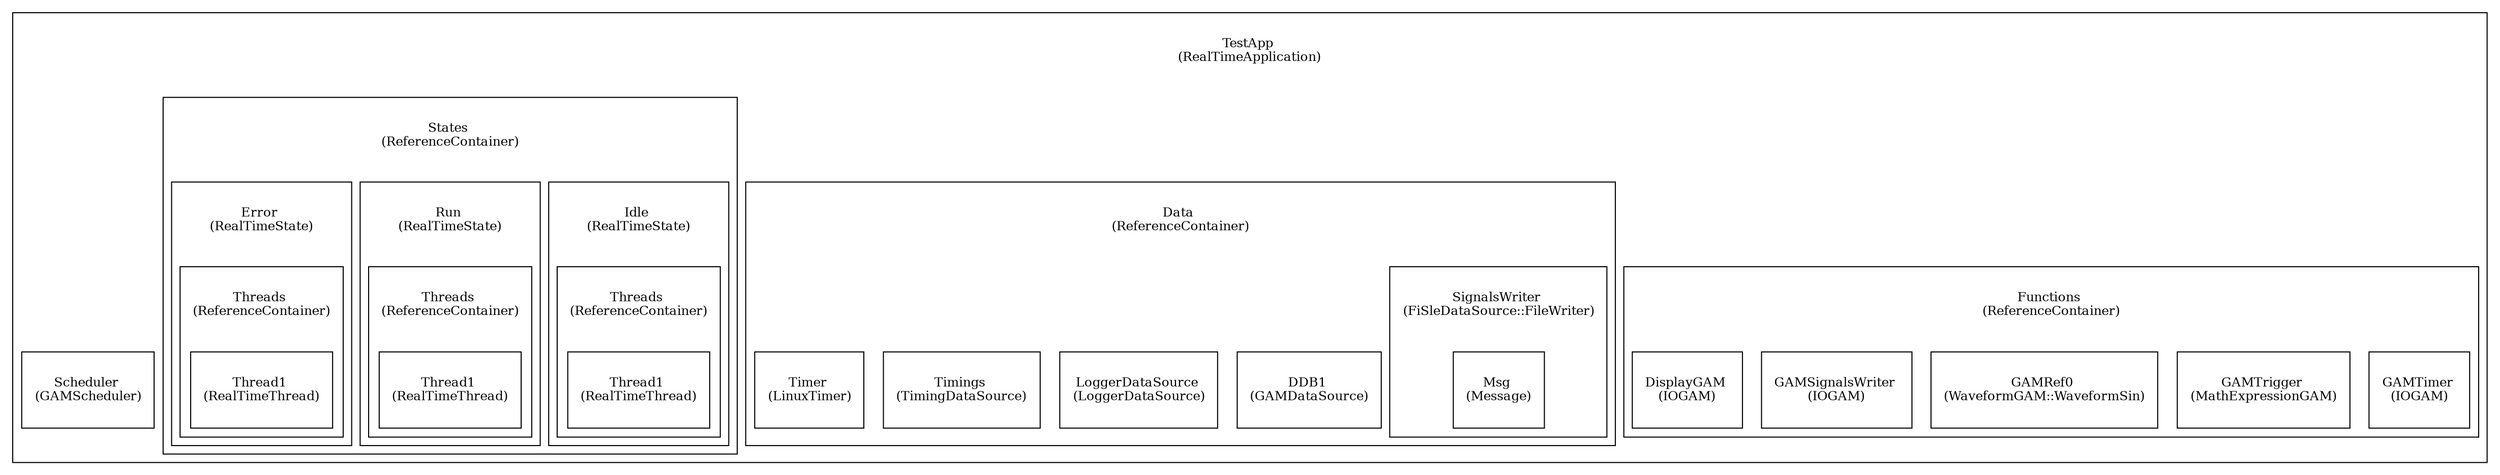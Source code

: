 digraph G {
bgcolor=white
subgraph cluster_TestApp {
label=<<TABLE border="0" cellborder="0"><TR><TD width="60" height="60"><font point-size="12">TestApp <BR/>(RealTimeApplication)</font></TD></TR></TABLE>>
subgraph cluster_TestAppFunctions {
label=<<TABLE border="0" cellborder="0"><TR><TD width="60" height="60"><font point-size="12">Functions <BR/>(ReferenceContainer)</font></TD></TR></TABLE>>
TestAppFunctionsGAMTimer [shape=record, style=filled, fillcolor=white, color=black,label=<<TABLE border="0" cellborder="0"><TR><TD width="60" height="60"><font point-size="12">GAMTimer <BR/>(IOGAM)</font></TD></TR></TABLE>>]
TestAppFunctionsGAMTrigger [shape=record, style=filled, fillcolor=white, color=black,label=<<TABLE border="0" cellborder="0"><TR><TD width="60" height="60"><font point-size="12">GAMTrigger <BR/>(MathExpressionGAM)</font></TD></TR></TABLE>>]
TestAppFunctionsGAMRef0 [shape=record, style=filled, fillcolor=white, color=black,label=<<TABLE border="0" cellborder="0"><TR><TD width="60" height="60"><font point-size="12">GAMRef0 <BR/>(WaveformGAM::WaveformSin)</font></TD></TR></TABLE>>]
TestAppFunctionsGAMSignalsWriter [shape=record, style=filled, fillcolor=white, color=black,label=<<TABLE border="0" cellborder="0"><TR><TD width="60" height="60"><font point-size="12">GAMSignalsWriter <BR/>(IOGAM)</font></TD></TR></TABLE>>]
TestAppFunctionsDisplayGAM [shape=record, style=filled, fillcolor=white, color=black,label=<<TABLE border="0" cellborder="0"><TR><TD width="60" height="60"><font point-size="12">DisplayGAM <BR/>(IOGAM)</font></TD></TR></TABLE>>]
}
subgraph cluster_TestAppData {
label=<<TABLE border="0" cellborder="0"><TR><TD width="60" height="60"><font point-size="12">Data <BR/>(ReferenceContainer)</font></TD></TR></TABLE>>
TestAppDataDDB1 [shape=record, style=filled, fillcolor=white, color=black,label=<<TABLE border="0" cellborder="0"><TR><TD width="60" height="60"><font point-size="12">DDB1 <BR/>(GAMDataSource)</font></TD></TR></TABLE>>]
TestAppDataLoggerDataSource [shape=record, style=filled, fillcolor=white, color=black,label=<<TABLE border="0" cellborder="0"><TR><TD width="60" height="60"><font point-size="12">LoggerDataSource <BR/>(LoggerDataSource)</font></TD></TR></TABLE>>]
TestAppDataTimings [shape=record, style=filled, fillcolor=white, color=black,label=<<TABLE border="0" cellborder="0"><TR><TD width="60" height="60"><font point-size="12">Timings <BR/>(TimingDataSource)</font></TD></TR></TABLE>>]
TestAppDataTimer [shape=record, style=filled, fillcolor=white, color=black,label=<<TABLE border="0" cellborder="0"><TR><TD width="60" height="60"><font point-size="12">Timer <BR/>(LinuxTimer)</font></TD></TR></TABLE>>]
subgraph cluster_TestAppDataSignalsWriter {
label=<<TABLE border="0" cellborder="0"><TR><TD width="60" height="60"><font point-size="12">SignalsWriter <BR/>(FiSleDataSource::FileWriter)</font></TD></TR></TABLE>>
TestAppDataSignalsWriterMsg [shape=record, style=filled, fillcolor=white, color=black,label=<<TABLE border="0" cellborder="0"><TR><TD width="60" height="60"><font point-size="12">Msg <BR/>(Message)</font></TD></TR></TABLE>>]
}
}
subgraph cluster_TestAppStates {
label=<<TABLE border="0" cellborder="0"><TR><TD width="60" height="60"><font point-size="12">States <BR/>(ReferenceContainer)</font></TD></TR></TABLE>>
subgraph cluster_TestAppStatesIdle {
label=<<TABLE border="0" cellborder="0"><TR><TD width="60" height="60"><font point-size="12">Idle <BR/>(RealTimeState)</font></TD></TR></TABLE>>
subgraph cluster_TestAppStatesIdleThreads {
label=<<TABLE border="0" cellborder="0"><TR><TD width="60" height="60"><font point-size="12">Threads <BR/>(ReferenceContainer)</font></TD></TR></TABLE>>
TestAppStatesIdleThreadsThread1 [shape=record, style=filled, fillcolor=white, color=black,label=<<TABLE border="0" cellborder="0"><TR><TD width="60" height="60"><font point-size="12">Thread1 <BR/>(RealTimeThread)</font></TD></TR></TABLE>>]
}
}
subgraph cluster_TestAppStatesRun {
label=<<TABLE border="0" cellborder="0"><TR><TD width="60" height="60"><font point-size="12">Run <BR/>(RealTimeState)</font></TD></TR></TABLE>>
subgraph cluster_TestAppStatesRunThreads {
label=<<TABLE border="0" cellborder="0"><TR><TD width="60" height="60"><font point-size="12">Threads <BR/>(ReferenceContainer)</font></TD></TR></TABLE>>
TestAppStatesRunThreadsThread1 [shape=record, style=filled, fillcolor=white, color=black,label=<<TABLE border="0" cellborder="0"><TR><TD width="60" height="60"><font point-size="12">Thread1 <BR/>(RealTimeThread)</font></TD></TR></TABLE>>]
}
}
subgraph cluster_TestAppStatesError {
label=<<TABLE border="0" cellborder="0"><TR><TD width="60" height="60"><font point-size="12">Error <BR/>(RealTimeState)</font></TD></TR></TABLE>>
subgraph cluster_TestAppStatesErrorThreads {
label=<<TABLE border="0" cellborder="0"><TR><TD width="60" height="60"><font point-size="12">Threads <BR/>(ReferenceContainer)</font></TD></TR></TABLE>>
TestAppStatesErrorThreadsThread1 [shape=record, style=filled, fillcolor=white, color=black,label=<<TABLE border="0" cellborder="0"><TR><TD width="60" height="60"><font point-size="12">Thread1 <BR/>(RealTimeThread)</font></TD></TR></TABLE>>]
}
}
}
TestAppScheduler [shape=record, style=filled, fillcolor=white, color=black,label=<<TABLE border="0" cellborder="0"><TR><TD width="60" height="60"><font point-size="12">Scheduler <BR/>(GAMScheduler)</font></TD></TR></TABLE>>]
}
}

